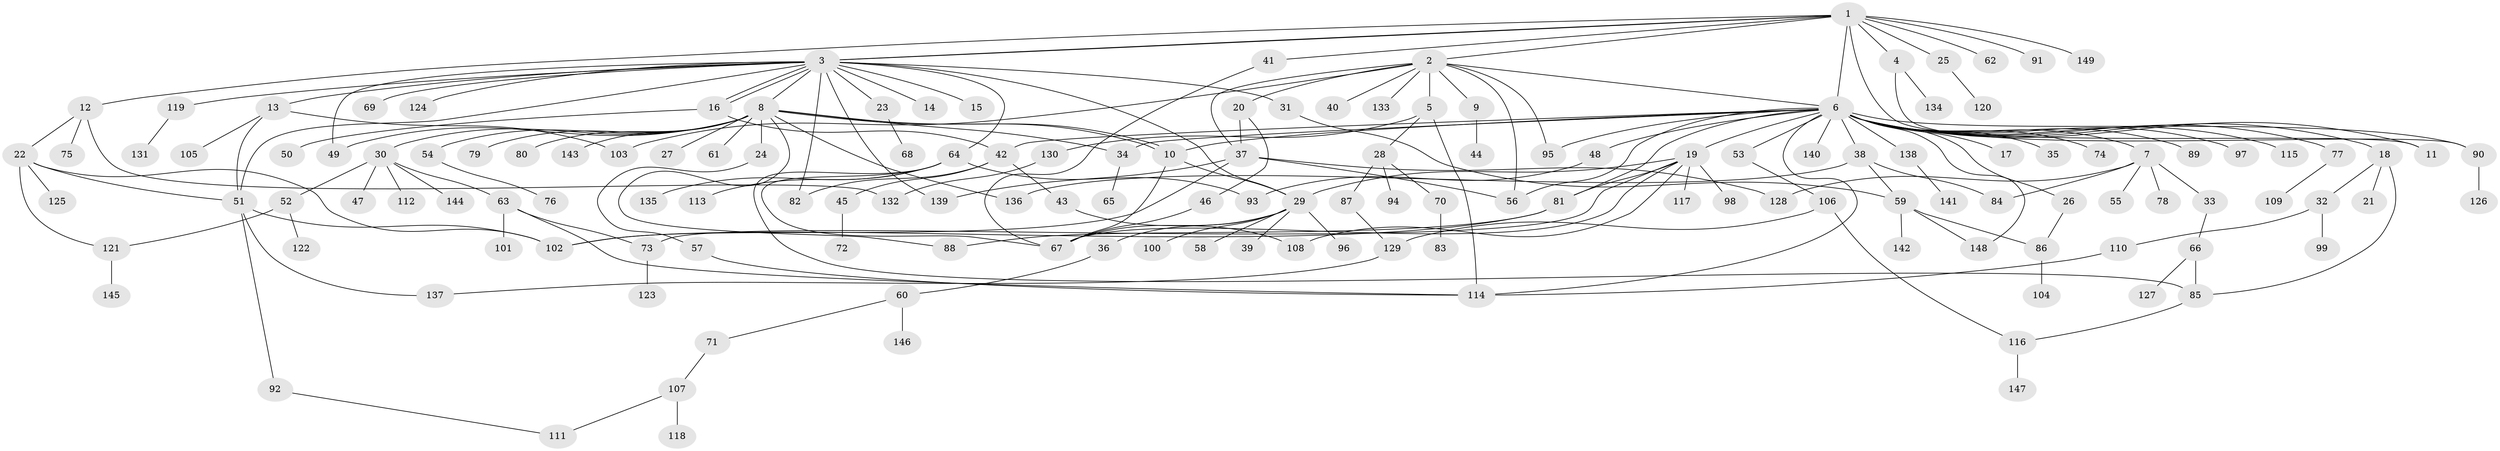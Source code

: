 // Generated by graph-tools (version 1.1) at 2025/26/03/09/25 03:26:06]
// undirected, 149 vertices, 200 edges
graph export_dot {
graph [start="1"]
  node [color=gray90,style=filled];
  1;
  2;
  3;
  4;
  5;
  6;
  7;
  8;
  9;
  10;
  11;
  12;
  13;
  14;
  15;
  16;
  17;
  18;
  19;
  20;
  21;
  22;
  23;
  24;
  25;
  26;
  27;
  28;
  29;
  30;
  31;
  32;
  33;
  34;
  35;
  36;
  37;
  38;
  39;
  40;
  41;
  42;
  43;
  44;
  45;
  46;
  47;
  48;
  49;
  50;
  51;
  52;
  53;
  54;
  55;
  56;
  57;
  58;
  59;
  60;
  61;
  62;
  63;
  64;
  65;
  66;
  67;
  68;
  69;
  70;
  71;
  72;
  73;
  74;
  75;
  76;
  77;
  78;
  79;
  80;
  81;
  82;
  83;
  84;
  85;
  86;
  87;
  88;
  89;
  90;
  91;
  92;
  93;
  94;
  95;
  96;
  97;
  98;
  99;
  100;
  101;
  102;
  103;
  104;
  105;
  106;
  107;
  108;
  109;
  110;
  111;
  112;
  113;
  114;
  115;
  116;
  117;
  118;
  119;
  120;
  121;
  122;
  123;
  124;
  125;
  126;
  127;
  128;
  129;
  130;
  131;
  132;
  133;
  134;
  135;
  136;
  137;
  138;
  139;
  140;
  141;
  142;
  143;
  144;
  145;
  146;
  147;
  148;
  149;
  1 -- 2;
  1 -- 3;
  1 -- 3;
  1 -- 4;
  1 -- 6;
  1 -- 11;
  1 -- 12;
  1 -- 25;
  1 -- 41;
  1 -- 62;
  1 -- 91;
  1 -- 149;
  2 -- 5;
  2 -- 6;
  2 -- 9;
  2 -- 20;
  2 -- 37;
  2 -- 40;
  2 -- 56;
  2 -- 95;
  2 -- 103;
  2 -- 133;
  3 -- 8;
  3 -- 13;
  3 -- 14;
  3 -- 15;
  3 -- 16;
  3 -- 16;
  3 -- 23;
  3 -- 29;
  3 -- 31;
  3 -- 49;
  3 -- 51;
  3 -- 64;
  3 -- 69;
  3 -- 82;
  3 -- 119;
  3 -- 124;
  3 -- 139;
  4 -- 90;
  4 -- 134;
  5 -- 28;
  5 -- 114;
  5 -- 130;
  6 -- 7;
  6 -- 10;
  6 -- 11;
  6 -- 17;
  6 -- 18;
  6 -- 19;
  6 -- 26;
  6 -- 34;
  6 -- 35;
  6 -- 38;
  6 -- 42;
  6 -- 48;
  6 -- 53;
  6 -- 56;
  6 -- 74;
  6 -- 77;
  6 -- 81;
  6 -- 89;
  6 -- 90;
  6 -- 95;
  6 -- 97;
  6 -- 114;
  6 -- 115;
  6 -- 138;
  6 -- 140;
  6 -- 148;
  7 -- 33;
  7 -- 55;
  7 -- 78;
  7 -- 84;
  7 -- 128;
  8 -- 10;
  8 -- 10;
  8 -- 24;
  8 -- 27;
  8 -- 30;
  8 -- 34;
  8 -- 49;
  8 -- 54;
  8 -- 61;
  8 -- 79;
  8 -- 80;
  8 -- 88;
  8 -- 136;
  8 -- 143;
  9 -- 44;
  10 -- 29;
  10 -- 67;
  12 -- 22;
  12 -- 75;
  12 -- 132;
  13 -- 51;
  13 -- 103;
  13 -- 105;
  16 -- 42;
  16 -- 50;
  18 -- 21;
  18 -- 32;
  18 -- 85;
  19 -- 29;
  19 -- 67;
  19 -- 73;
  19 -- 81;
  19 -- 98;
  19 -- 108;
  19 -- 117;
  20 -- 37;
  20 -- 46;
  22 -- 51;
  22 -- 102;
  22 -- 121;
  22 -- 125;
  23 -- 68;
  24 -- 57;
  25 -- 120;
  26 -- 86;
  28 -- 70;
  28 -- 87;
  28 -- 94;
  29 -- 36;
  29 -- 39;
  29 -- 58;
  29 -- 67;
  29 -- 96;
  29 -- 100;
  30 -- 47;
  30 -- 52;
  30 -- 63;
  30 -- 112;
  30 -- 144;
  31 -- 59;
  32 -- 99;
  32 -- 110;
  33 -- 66;
  34 -- 65;
  36 -- 60;
  37 -- 56;
  37 -- 102;
  37 -- 128;
  37 -- 139;
  38 -- 59;
  38 -- 84;
  38 -- 136;
  41 -- 67;
  42 -- 43;
  42 -- 45;
  42 -- 82;
  43 -- 108;
  45 -- 72;
  46 -- 67;
  48 -- 93;
  51 -- 92;
  51 -- 102;
  51 -- 137;
  52 -- 121;
  52 -- 122;
  53 -- 106;
  54 -- 76;
  57 -- 114;
  59 -- 86;
  59 -- 142;
  59 -- 148;
  60 -- 71;
  60 -- 146;
  63 -- 73;
  63 -- 101;
  63 -- 114;
  64 -- 67;
  64 -- 85;
  64 -- 93;
  64 -- 113;
  64 -- 135;
  66 -- 85;
  66 -- 127;
  70 -- 83;
  71 -- 107;
  73 -- 123;
  77 -- 109;
  81 -- 88;
  81 -- 102;
  85 -- 116;
  86 -- 104;
  87 -- 129;
  90 -- 126;
  92 -- 111;
  106 -- 116;
  106 -- 129;
  107 -- 111;
  107 -- 118;
  110 -- 114;
  116 -- 147;
  119 -- 131;
  121 -- 145;
  129 -- 137;
  130 -- 132;
  138 -- 141;
}

